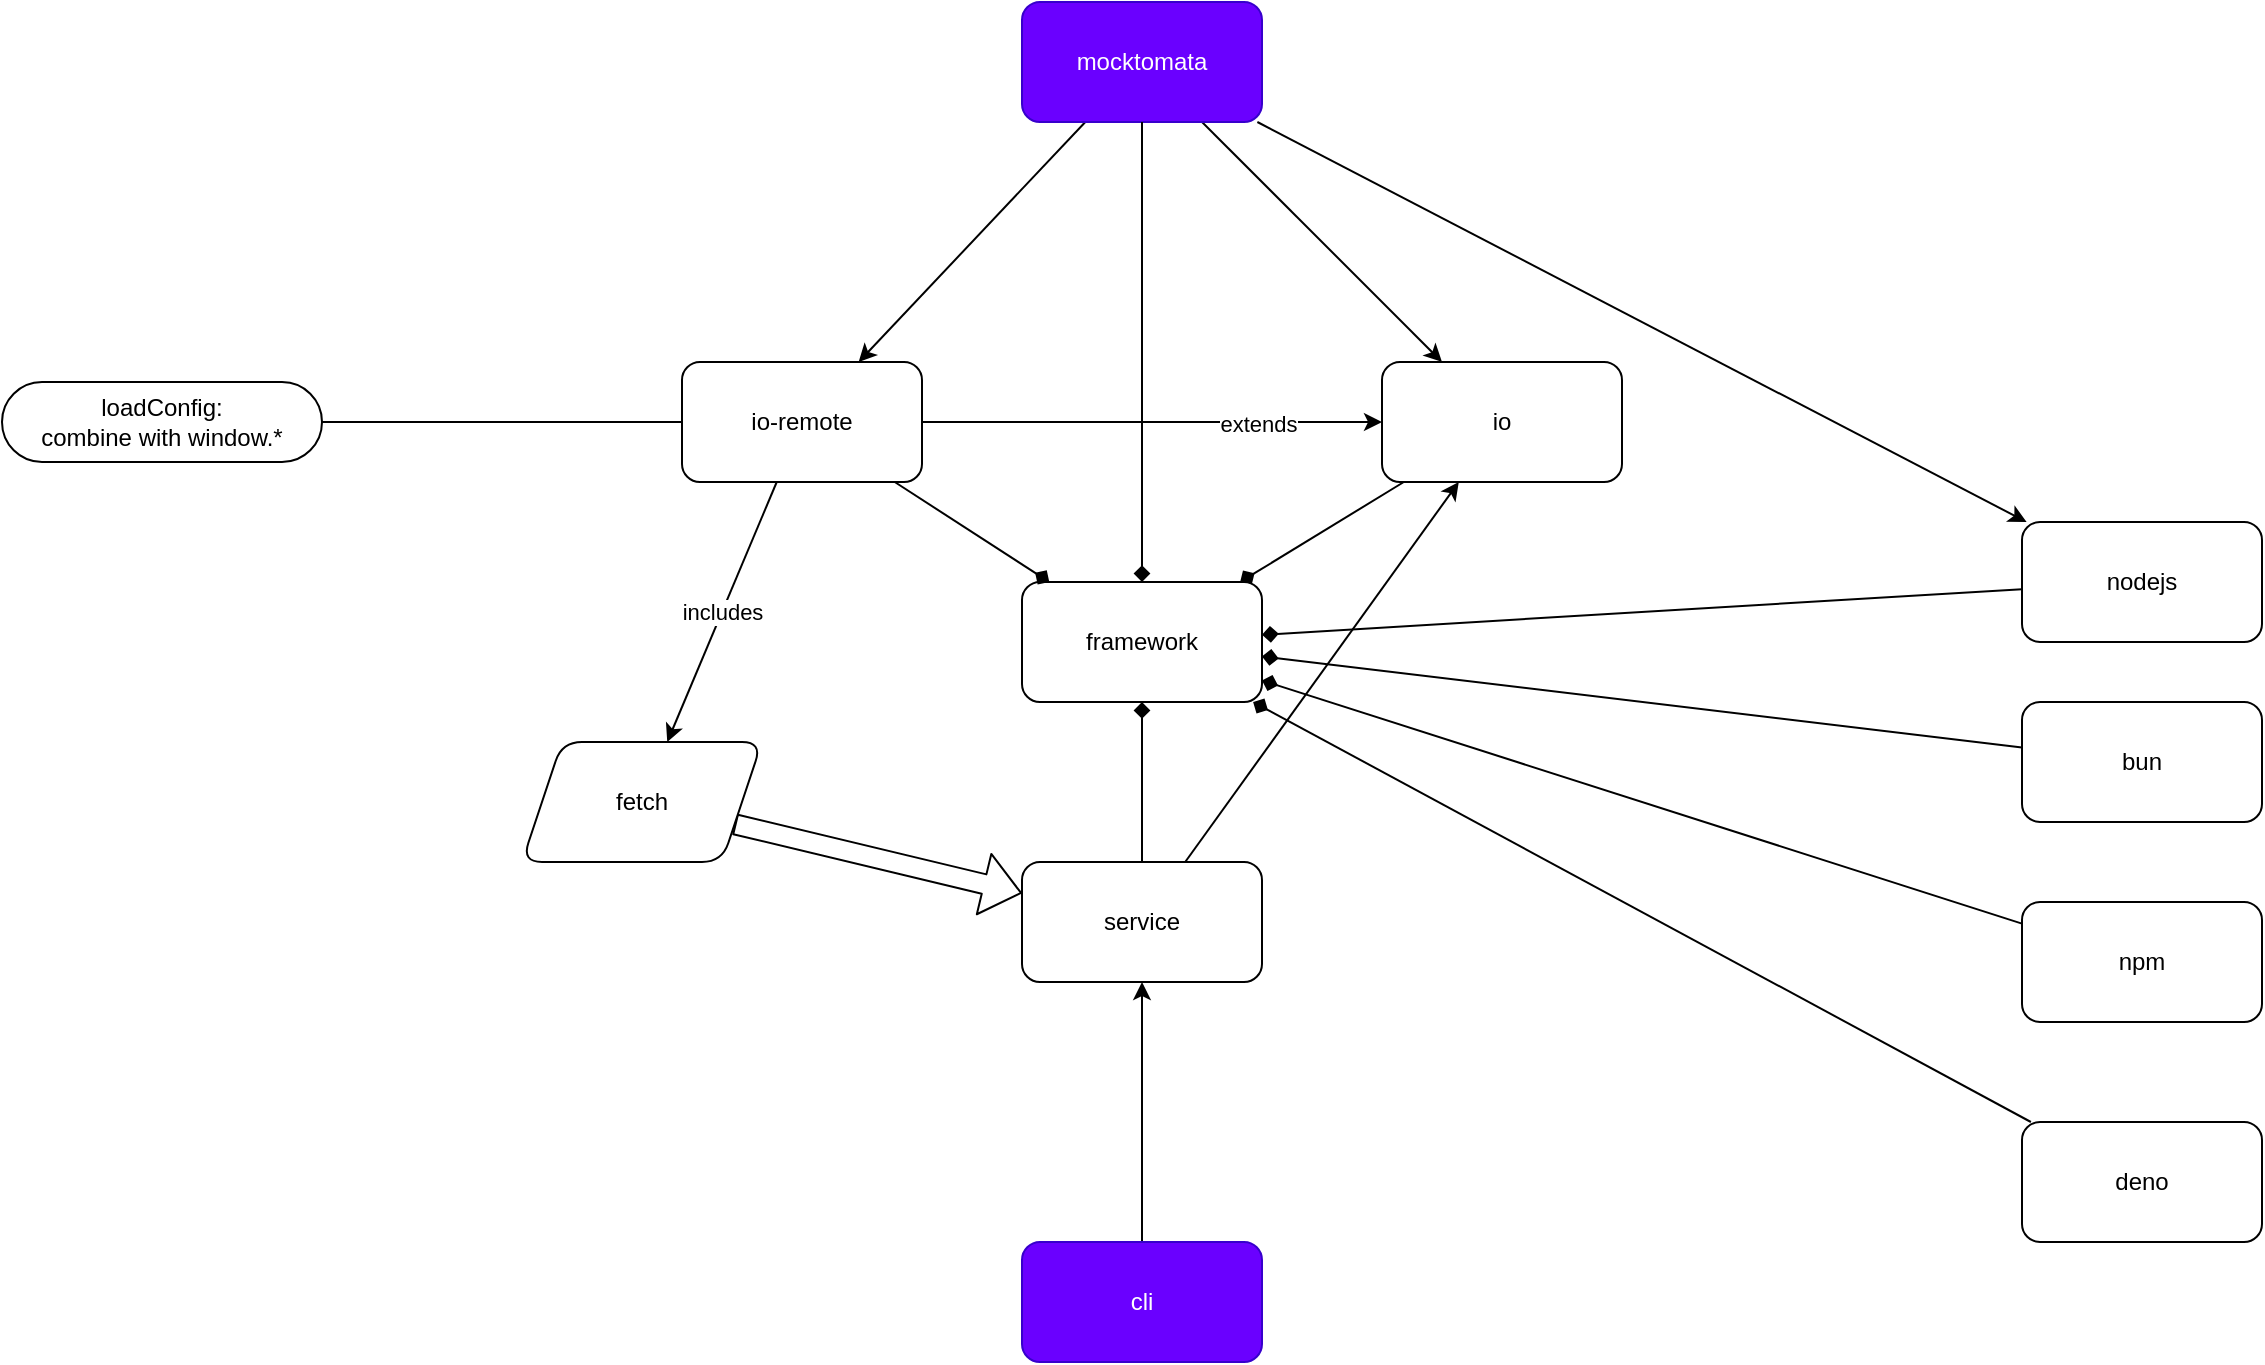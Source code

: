 <mxfile>
    <diagram id="gQUigbqkPJhrbc65isWx" name="packages">
        <mxGraphModel dx="2304" dy="1871" grid="1" gridSize="10" guides="1" tooltips="1" connect="1" arrows="1" fold="1" page="1" pageScale="1" pageWidth="850" pageHeight="1100" math="0" shadow="0">
            <root>
                <mxCell id="0"/>
                <mxCell id="1" parent="0"/>
                <mxCell id="12" style="edgeStyle=none;html=1;endArrow=diamond;endFill=1;" parent="1" source="5" target="2" edge="1">
                    <mxGeometry relative="1" as="geometry">
                        <mxPoint x="220" y="240" as="sourcePoint"/>
                    </mxGeometry>
                </mxCell>
                <mxCell id="2" value="framework" style="rounded=1;whiteSpace=wrap;html=1;" parent="1" vertex="1">
                    <mxGeometry x="-150" y="-90" width="120" height="60" as="geometry"/>
                </mxCell>
                <mxCell id="10" style="edgeStyle=none;html=1;" parent="1" source="3" target="6" edge="1">
                    <mxGeometry relative="1" as="geometry"/>
                </mxCell>
                <mxCell id="30" style="edgeStyle=none;html=1;" edge="1" parent="1" source="3" target="7">
                    <mxGeometry relative="1" as="geometry"/>
                </mxCell>
                <mxCell id="33" style="edgeStyle=none;html=1;" edge="1" parent="1" source="3" target="5">
                    <mxGeometry relative="1" as="geometry"/>
                </mxCell>
                <mxCell id="3" value="mocktomata" style="rounded=1;whiteSpace=wrap;html=1;fillColor=#6a00ff;fontColor=#ffffff;strokeColor=#3700CC;" parent="1" vertex="1">
                    <mxGeometry x="-150" y="-380" width="120" height="60" as="geometry"/>
                </mxCell>
                <mxCell id="4" value="" style="endArrow=diamond;html=1;endFill=1;" parent="1" source="3" target="2" edge="1">
                    <mxGeometry width="50" height="50" relative="1" as="geometry">
                        <mxPoint x="440" y="410" as="sourcePoint"/>
                        <mxPoint x="360" y="280" as="targetPoint"/>
                    </mxGeometry>
                </mxCell>
                <mxCell id="5" value="io" style="rounded=1;whiteSpace=wrap;html=1;" parent="1" vertex="1">
                    <mxGeometry x="30" y="-200" width="120" height="60" as="geometry"/>
                </mxCell>
                <mxCell id="27" style="edgeStyle=none;html=1;endArrow=diamond;endFill=1;" edge="1" parent="1" source="6" target="2">
                    <mxGeometry relative="1" as="geometry"/>
                </mxCell>
                <mxCell id="6" value="nodejs" style="rounded=1;whiteSpace=wrap;html=1;" parent="1" vertex="1">
                    <mxGeometry x="350" y="-120" width="120" height="60" as="geometry"/>
                </mxCell>
                <mxCell id="24" value="includes" style="edgeStyle=none;html=1;" edge="1" parent="1" source="7" target="25">
                    <mxGeometry relative="1" as="geometry">
                        <mxPoint x="20" y="400" as="targetPoint"/>
                    </mxGeometry>
                </mxCell>
                <mxCell id="28" style="edgeStyle=none;html=1;endArrow=diamond;endFill=1;" edge="1" parent="1" source="7" target="2">
                    <mxGeometry relative="1" as="geometry"/>
                </mxCell>
                <mxCell id="34" style="edgeStyle=none;html=1;" edge="1" parent="1" source="7" target="5">
                    <mxGeometry relative="1" as="geometry"/>
                </mxCell>
                <mxCell id="38" value="extends" style="edgeLabel;html=1;align=center;verticalAlign=middle;resizable=0;points=[];" vertex="1" connectable="0" parent="34">
                    <mxGeometry x="0.459" y="-1" relative="1" as="geometry">
                        <mxPoint as="offset"/>
                    </mxGeometry>
                </mxCell>
                <mxCell id="7" value="io-remote" style="rounded=1;whiteSpace=wrap;html=1;" parent="1" vertex="1">
                    <mxGeometry x="-320" y="-200" width="120" height="60" as="geometry"/>
                </mxCell>
                <mxCell id="37" style="edgeStyle=none;html=1;endArrow=diamond;endFill=1;" edge="1" parent="1" source="13" target="2">
                    <mxGeometry relative="1" as="geometry"/>
                </mxCell>
                <mxCell id="13" value="deno" style="rounded=1;whiteSpace=wrap;html=1;" parent="1" vertex="1">
                    <mxGeometry x="350" y="180" width="120" height="60" as="geometry"/>
                </mxCell>
                <mxCell id="35" style="edgeStyle=none;html=1;endArrow=diamond;endFill=1;" edge="1" parent="1" source="14" target="2">
                    <mxGeometry relative="1" as="geometry"/>
                </mxCell>
                <mxCell id="14" value="bun" style="rounded=1;whiteSpace=wrap;html=1;" parent="1" vertex="1">
                    <mxGeometry x="350" y="-30" width="120" height="60" as="geometry"/>
                </mxCell>
                <mxCell id="36" style="edgeStyle=none;html=1;endArrow=diamond;endFill=1;" edge="1" parent="1" source="15" target="2">
                    <mxGeometry relative="1" as="geometry"/>
                </mxCell>
                <mxCell id="15" value="npm" style="rounded=1;whiteSpace=wrap;html=1;" parent="1" vertex="1">
                    <mxGeometry x="350" y="70" width="120" height="60" as="geometry"/>
                </mxCell>
                <mxCell id="17" style="edgeStyle=none;html=1;" parent="1" source="16" target="5" edge="1">
                    <mxGeometry relative="1" as="geometry"/>
                </mxCell>
                <mxCell id="29" style="edgeStyle=none;html=1;endArrow=diamond;endFill=1;" edge="1" parent="1" source="16" target="2">
                    <mxGeometry relative="1" as="geometry"/>
                </mxCell>
                <mxCell id="16" value="service" style="rounded=1;whiteSpace=wrap;html=1;" parent="1" vertex="1">
                    <mxGeometry x="-150" y="50" width="120" height="60" as="geometry"/>
                </mxCell>
                <mxCell id="20" value="loadConfig:&lt;br&gt;combine with window.*" style="whiteSpace=wrap;html=1;rounded=1;arcSize=50;align=center;verticalAlign=middle;strokeWidth=1;autosize=1;spacing=4;treeFolding=1;treeMoving=1;newEdgeStyle={&quot;edgeStyle&quot;:&quot;entityRelationEdgeStyle&quot;,&quot;startArrow&quot;:&quot;none&quot;,&quot;endArrow&quot;:&quot;none&quot;,&quot;segment&quot;:10,&quot;curved&quot;:1};" vertex="1" parent="1">
                    <mxGeometry x="-660" y="-190" width="160" height="40" as="geometry"/>
                </mxCell>
                <mxCell id="21" value="" style="edgeStyle=entityRelationEdgeStyle;startArrow=none;endArrow=none;segment=10;curved=1;" edge="1" target="20" parent="1" source="7">
                    <mxGeometry relative="1" as="geometry">
                        <mxPoint x="-30" y="570" as="sourcePoint"/>
                    </mxGeometry>
                </mxCell>
                <mxCell id="26" style="edgeStyle=none;html=1;shape=flexArrow;" edge="1" parent="1" source="25" target="16">
                    <mxGeometry relative="1" as="geometry"/>
                </mxCell>
                <mxCell id="25" value="fetch" style="shape=parallelogram;perimeter=parallelogramPerimeter;whiteSpace=wrap;html=1;fixedSize=1;rounded=1;" vertex="1" parent="1">
                    <mxGeometry x="-400" y="-10" width="120" height="60" as="geometry"/>
                </mxCell>
                <mxCell id="32" style="edgeStyle=none;html=1;" edge="1" parent="1" source="31" target="16">
                    <mxGeometry relative="1" as="geometry"/>
                </mxCell>
                <mxCell id="31" value="cli" style="rounded=1;whiteSpace=wrap;html=1;fillColor=#6a00ff;fontColor=#ffffff;strokeColor=#3700CC;" vertex="1" parent="1">
                    <mxGeometry x="-150" y="240" width="120" height="60" as="geometry"/>
                </mxCell>
            </root>
        </mxGraphModel>
    </diagram>
    <diagram id="4hRzqkh1mDVo9XkmnmWX" name="io">
        <mxGraphModel dx="1454" dy="771" grid="1" gridSize="10" guides="1" tooltips="1" connect="1" arrows="1" fold="1" page="1" pageScale="1" pageWidth="850" pageHeight="1100" math="0" shadow="0">
            <root>
                <mxCell id="hp0bjZZi9w8tdPdajZdL-0"/>
                <mxCell id="hp0bjZZi9w8tdPdajZdL-1" parent="hp0bjZZi9w8tdPdajZdL-0"/>
                <mxCell id="hp0bjZZi9w8tdPdajZdL-4" value="io" style="shape=folder;fontStyle=1;tabWidth=110;tabHeight=30;tabPosition=left;html=1;boundedLbl=1;labelInHeader=1;container=1;collapsible=0;recursiveResize=0;rounded=1;" vertex="1" parent="hp0bjZZi9w8tdPdajZdL-1">
                    <mxGeometry x="50" y="120" width="330" height="390" as="geometry"/>
                </mxCell>
                <mxCell id="hp0bjZZi9w8tdPdajZdL-5" value="loadConfig" style="html=1;rounded=1;" vertex="1" parent="hp0bjZZi9w8tdPdajZdL-4">
                    <mxGeometry width="280" height="30" relative="1" as="geometry">
                        <mxPoint x="20" y="50" as="offset"/>
                    </mxGeometry>
                </mxCell>
            </root>
        </mxGraphModel>
    </diagram>
</mxfile>
